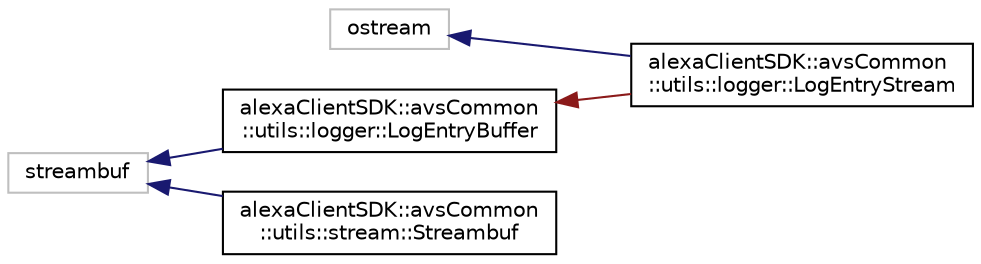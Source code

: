digraph "Graphical Class Hierarchy"
{
  edge [fontname="Helvetica",fontsize="10",labelfontname="Helvetica",labelfontsize="10"];
  node [fontname="Helvetica",fontsize="10",shape=record];
  rankdir="LR";
  Node571 [label="ostream",height=0.2,width=0.4,color="grey75", fillcolor="white", style="filled"];
  Node571 -> Node1 [dir="back",color="midnightblue",fontsize="10",style="solid",fontname="Helvetica"];
  Node1 [label="alexaClientSDK::avsCommon\l::utils::logger::LogEntryStream",height=0.2,width=0.4,color="black", fillcolor="white", style="filled",URL="$classalexa_client_s_d_k_1_1avs_common_1_1utils_1_1logger_1_1_log_entry_stream.html"];
  Node264 [label="streambuf",height=0.2,width=0.4,color="grey75", fillcolor="white", style="filled"];
  Node264 -> Node0 [dir="back",color="midnightblue",fontsize="10",style="solid",fontname="Helvetica"];
  Node0 [label="alexaClientSDK::avsCommon\l::utils::logger::LogEntryBuffer",height=0.2,width=0.4,color="black", fillcolor="white", style="filled",URL="$classalexa_client_s_d_k_1_1avs_common_1_1utils_1_1logger_1_1_log_entry_buffer.html"];
  Node0 -> Node1 [dir="back",color="firebrick4",fontsize="10",style="solid",fontname="Helvetica"];
  Node264 -> Node267 [dir="back",color="midnightblue",fontsize="10",style="solid",fontname="Helvetica"];
  Node267 [label="alexaClientSDK::avsCommon\l::utils::stream::Streambuf",height=0.2,width=0.4,color="black", fillcolor="white", style="filled",URL="$classalexa_client_s_d_k_1_1avs_common_1_1utils_1_1stream_1_1_streambuf.html"];
}
